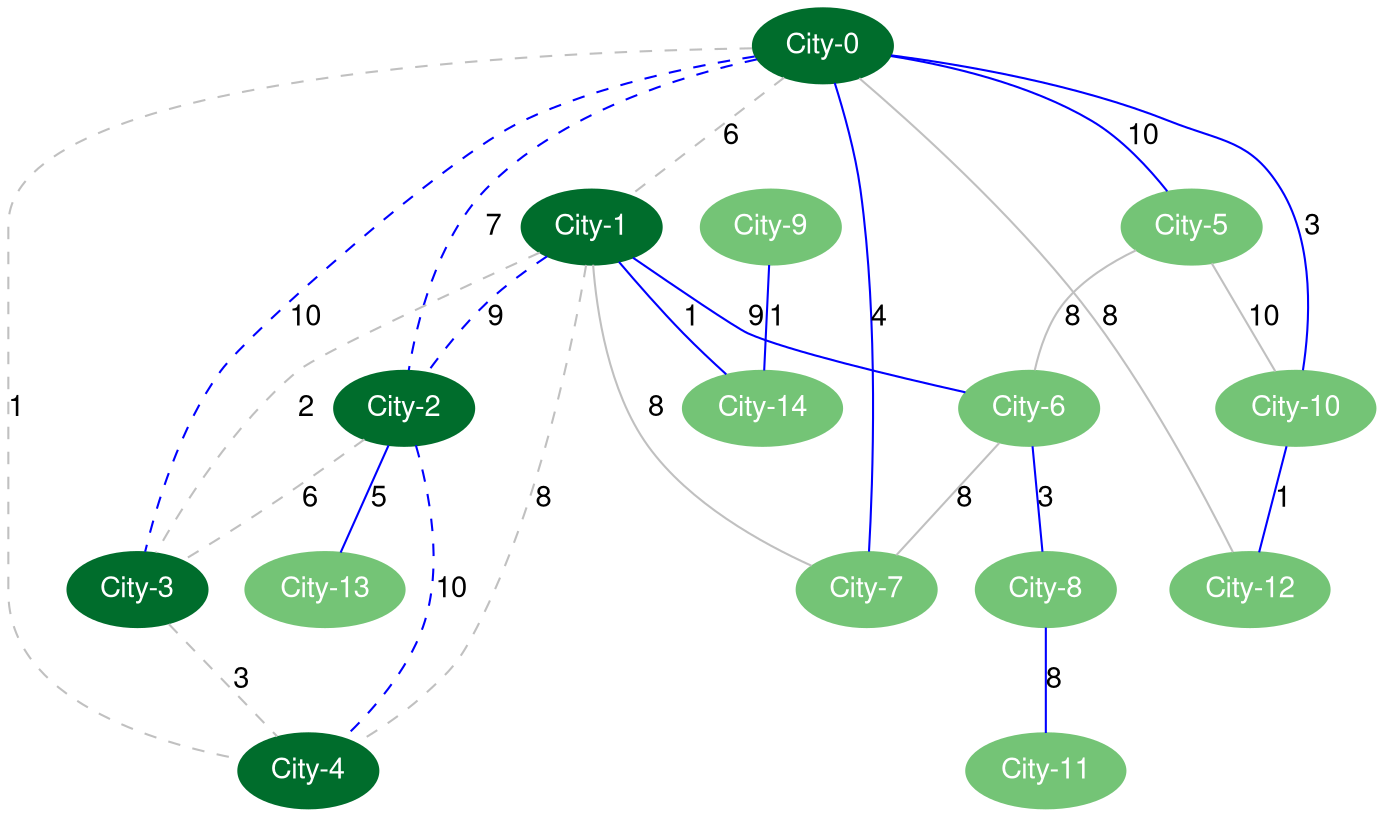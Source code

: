 strict graph G{    fontname="Helvetica,Arial,sans-serif"
    node [fontname="Helvetica,Arial,sans-serif",colorscheme=greens9]
    edge [fontname="Helvetica,Arial,sans-serif"]
0 [label="City-0", style=filled, color=8,fontcolor=white]
1 [label="City-1", style=filled, color=8,fontcolor=white]
2 [label="City-2", style=filled, color=8,fontcolor=white]
3 [label="City-3", style=filled, color=8,fontcolor=white]
4 [label="City-4", style=filled, color=8,fontcolor=white]
5 [label="City-5", style=filled, color=5,fontcolor=white]
6 [label="City-6", style=filled, color=5,fontcolor=white]
7 [label="City-7", style=filled, color=5,fontcolor=white]
8 [label="City-8", style=filled, color=5,fontcolor=white]
9 [label="City-9", style=filled, color=5,fontcolor=white]
10 [label="City-10", style=filled, color=5,fontcolor=white]
11 [label="City-11", style=filled, color=5,fontcolor=white]
12 [label="City-12", style=filled, color=5,fontcolor=white]
13 [label="City-13", style=filled, color=5,fontcolor=white]
14 [label="City-14", style=filled, color=5,fontcolor=white]
0 -- 1 [label=6, style=dashed, color=gray]
0 -- 2 [label=7, style=dashed, color=gray]
0 -- 3 [label=10, style=dashed, color=gray]
0 -- 4 [label=1, style=dashed, color=gray]
0 -- 5 [label=10, style=line, color=gray]
0 -- 7 [label=4, style=line, color=gray]
0 -- 10 [label=3, style=line, color=gray]
0 -- 12 [label=8, style=line, color=gray]
1 -- 2 [label=9, style=dashed, color=gray]
1 -- 3 [label=2, style=dashed, color=gray]
1 -- 4 [label=8, style=dashed, color=gray]
1 -- 6 [label=9, style=line, color=gray]
1 -- 7 [label=8, style=line, color=gray]
1 -- 14 [label=1, style=line, color=gray]
2 -- 3 [label=6, style=dashed, color=gray]
2 -- 4 [label=10, style=dashed, color=gray]
2 -- 13 [label=5, style=line, color=gray]
3 -- 4 [label=3, style=dashed, color=gray]
5 -- 6 [label=8, style=line, color=gray]
5 -- 10 [label=10, style=line, color=gray]
6 -- 7 [label=8, style=line, color=gray]
6 -- 8 [label=3, style=line, color=gray]
8 -- 11 [label=8, style=line, color=gray]
9 -- 14 [label=1, style=line, color=gray]
10 -- 12 [label=1, style=line, color=gray]
0 -- 3 [label=10, style=dashed, color=blue]
2 -- 4 [label=10, style=dashed, color=blue]
1 -- 2 [label=9, style=dashed, color=blue]
0 -- 2 [label=7, style=dashed, color=blue]
5 -- 0 [label=10, style=line, color=blue]
6 -- 1 [label=9, style=line, color=blue]
7 -- 0 [label=4, style=line, color=blue]
8 -- 6 [label=3, style=line, color=blue]
6 -- 1 [label=9, style=line, color=blue]
9 -- 14 [label=1, style=line, color=blue]
14 -- 1 [label=1, style=line, color=blue]
10 -- 0 [label=3, style=line, color=blue]
11 -- 8 [label=8, style=line, color=blue]
8 -- 6 [label=3, style=line, color=blue]
6 -- 1 [label=9, style=line, color=blue]
12 -- 10 [label=1, style=line, color=blue]
10 -- 0 [label=3, style=line, color=blue]
13 -- 2 [label=5, style=line, color=blue]
14 -- 1 [label=1, style=line, color=blue]
}